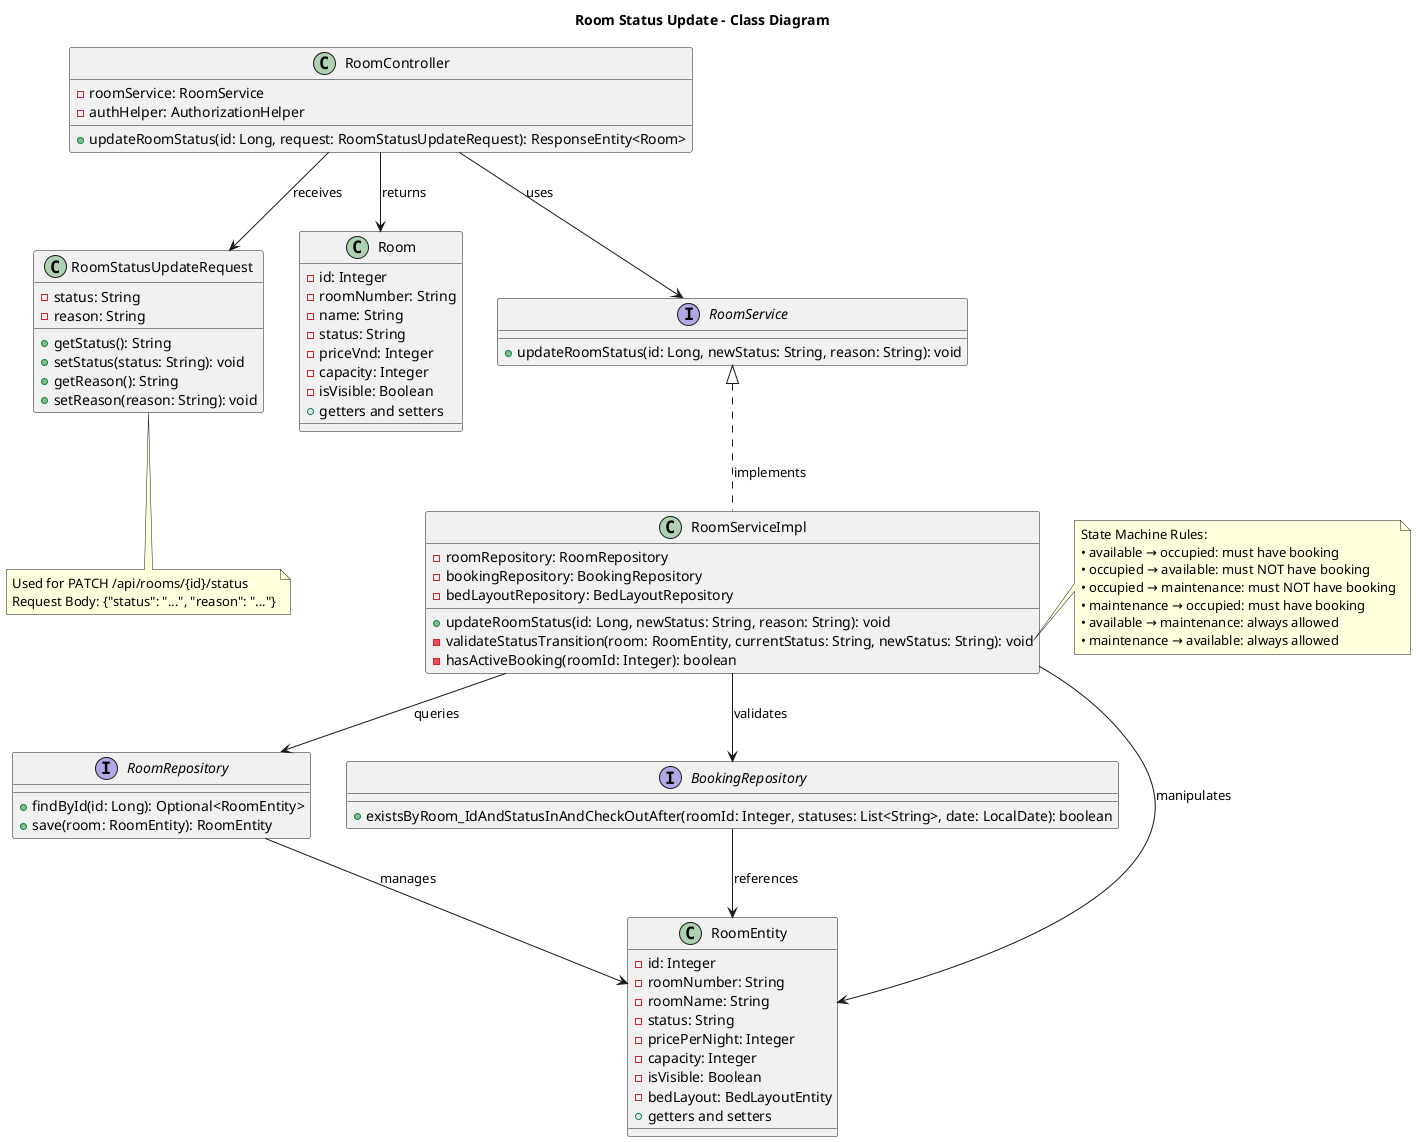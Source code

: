@startuml room_status_update_class_diagram

' Room Status Update Feature - Class Diagram
title Room Status Update - Class Diagram

' DTOs and Request Objects
class RoomStatusUpdateRequest {
  - status: String
  - reason: String
  + getStatus(): String
  + setStatus(status: String): void
  + getReason(): String
  + setReason(reason: String): void
}

class Room {
  - id: Integer
  - roomNumber: String
  - name: String
  - status: String
  - priceVnd: Integer
  - capacity: Integer
  - isVisible: Boolean
  + getters and setters
}

' Controller Layer
class RoomController {
  - roomService: RoomService
  - authHelper: AuthorizationHelper
  + updateRoomStatus(id: Long, request: RoomStatusUpdateRequest): ResponseEntity<Room>
}

' Service Layer
interface RoomService {
  + updateRoomStatus(id: Long, newStatus: String, reason: String): void
}

class RoomServiceImpl {
  - roomRepository: RoomRepository
  - bookingRepository: BookingRepository
  - bedLayoutRepository: BedLayoutRepository
  + updateRoomStatus(id: Long, newStatus: String, reason: String): void
  - validateStatusTransition(room: RoomEntity, currentStatus: String, newStatus: String): void
  - hasActiveBooking(roomId: Integer): boolean
}

' Repository Layer
interface RoomRepository {
  + findById(id: Long): Optional<RoomEntity>
  + save(room: RoomEntity): RoomEntity
}

interface BookingRepository {
  + existsByRoom_IdAndStatusInAndCheckOutAfter(roomId: Integer, statuses: List<String>, date: LocalDate): boolean
}

' Entity
class RoomEntity {
  - id: Integer
  - roomNumber: String
  - roomName: String
  - status: String
  - pricePerNight: Integer
  - capacity: Integer
  - isVisible: Boolean
  - bedLayout: BedLayoutEntity
  + getters and setters
}

' Relationships
RoomController --> RoomService : uses
RoomController --> RoomStatusUpdateRequest : receives
RoomController --> Room : returns

RoomService <|.. RoomServiceImpl : implements
RoomServiceImpl --> RoomRepository : queries
RoomServiceImpl --> BookingRepository : validates
RoomServiceImpl --> RoomEntity : manipulates

RoomRepository --> RoomEntity : manages
BookingRepository --> RoomEntity : references

' Notes
note right of RoomServiceImpl::validateStatusTransition
  State Machine Rules:
  • available → occupied: must have booking
  • occupied → available: must NOT have booking
  • occupied → maintenance: must NOT have booking
  • maintenance → occupied: must have booking
  • available → maintenance: always allowed
  • maintenance → available: always allowed
end note

note bottom of RoomStatusUpdateRequest
  Used for PATCH /api/rooms/{id}/status
  Request Body: {"status": "...", "reason": "..."}
end note

@enduml

